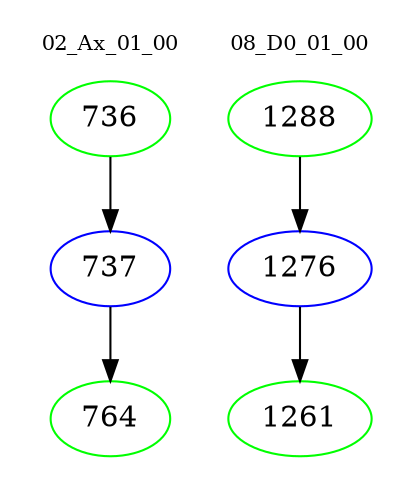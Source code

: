 digraph{
subgraph cluster_0 {
color = white
label = "02_Ax_01_00";
fontsize=10;
T0_736 [label="736", color="green"]
T0_736 -> T0_737 [color="black"]
T0_737 [label="737", color="blue"]
T0_737 -> T0_764 [color="black"]
T0_764 [label="764", color="green"]
}
subgraph cluster_1 {
color = white
label = "08_D0_01_00";
fontsize=10;
T1_1288 [label="1288", color="green"]
T1_1288 -> T1_1276 [color="black"]
T1_1276 [label="1276", color="blue"]
T1_1276 -> T1_1261 [color="black"]
T1_1261 [label="1261", color="green"]
}
}
